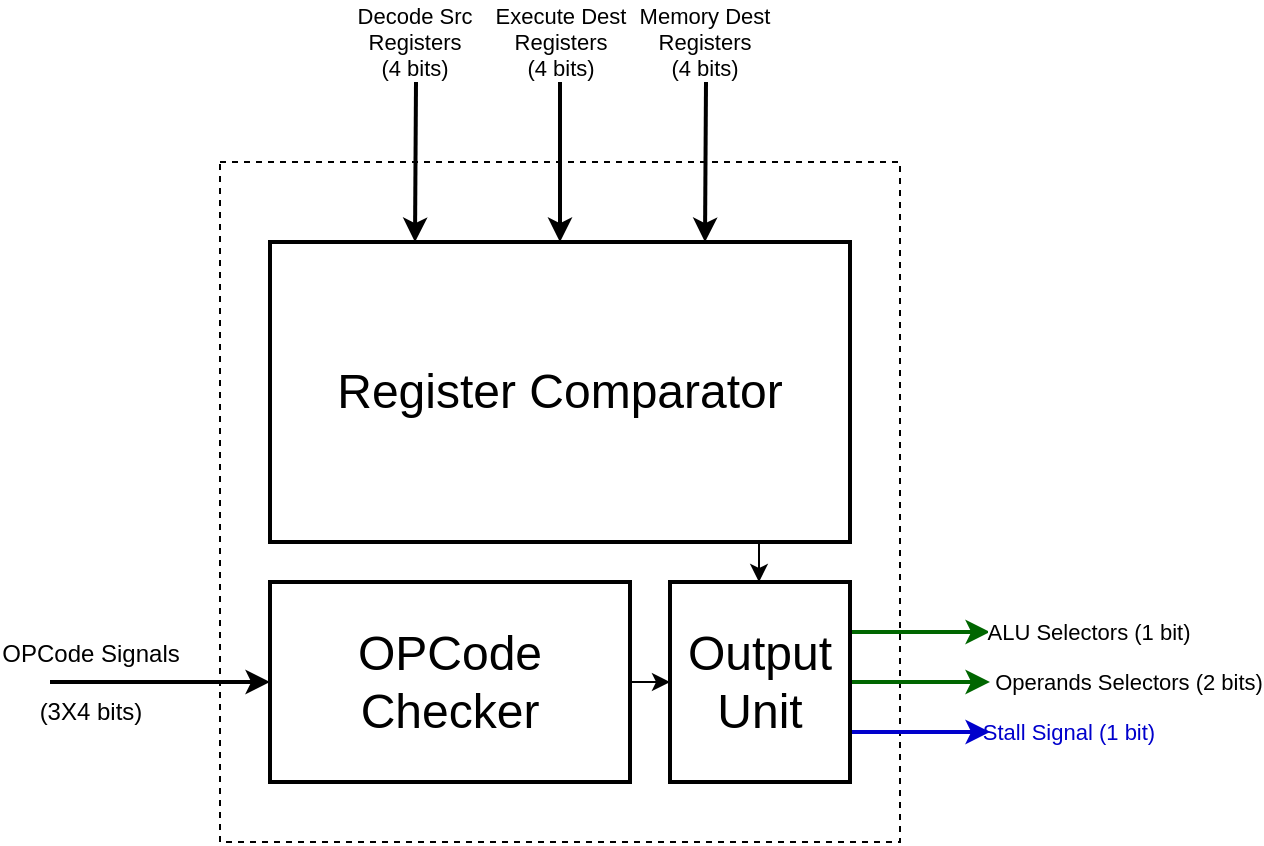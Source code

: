 <mxfile version="12.9.8" type="device"><diagram id="STxIXYpjv5H5BmrNMEXI" name="Page-1"><mxGraphModel dx="1355" dy="774" grid="1" gridSize="10" guides="1" tooltips="1" connect="1" arrows="1" fold="1" page="1" pageScale="1" pageWidth="850" pageHeight="1100" math="0" shadow="0"><root><mxCell id="0"/><mxCell id="1" parent="0"/><mxCell id="WEodlGuXcHnsNnklUAFM-1" value="" style="whiteSpace=wrap;html=1;aspect=fixed;dashed=1;" parent="1" vertex="1"><mxGeometry x="255" y="190" width="340" height="340" as="geometry"/></mxCell><mxCell id="WEodlGuXcHnsNnklUAFM-5" value="&lt;font style=&quot;font-size: 24px&quot;&gt;Register Comparator&lt;/font&gt;" style="rounded=0;whiteSpace=wrap;html=1;strokeWidth=2;" parent="1" vertex="1"><mxGeometry x="280" y="230" width="290" height="150" as="geometry"/></mxCell><mxCell id="WEodlGuXcHnsNnklUAFM-16" value="ALU Selectors (1 bit)" style="edgeStyle=orthogonalEdgeStyle;rounded=0;orthogonalLoop=1;jettySize=auto;html=1;exitX=1;exitY=0.25;exitDx=0;exitDy=0;strokeWidth=2;strokeColor=#006600;" parent="1" source="WEodlGuXcHnsNnklUAFM-6" edge="1"><mxGeometry x="1" y="50" relative="1" as="geometry"><mxPoint x="640" y="425" as="targetPoint"/><mxPoint x="50" y="50" as="offset"/></mxGeometry></mxCell><mxCell id="WEodlGuXcHnsNnklUAFM-17" value="&lt;font color=&quot;#0000cc&quot;&gt;Stall Signal (1 bit)&lt;/font&gt;" style="edgeStyle=orthogonalEdgeStyle;rounded=0;orthogonalLoop=1;jettySize=auto;html=1;exitX=1;exitY=0.75;exitDx=0;exitDy=0;strokeWidth=2;strokeColor=#0000CC;labelBackgroundColor=none;" parent="1" source="WEodlGuXcHnsNnklUAFM-6" edge="1"><mxGeometry x="1" y="40" relative="1" as="geometry"><mxPoint x="640" y="475" as="targetPoint"/><mxPoint x="40" y="40" as="offset"/></mxGeometry></mxCell><mxCell id="ZFkU2icvNm-uy26dgXfL-3" value="Operands Selectors (2 bits)" style="edgeStyle=orthogonalEdgeStyle;rounded=0;orthogonalLoop=1;jettySize=auto;html=1;exitX=1;exitY=0.5;exitDx=0;exitDy=0;labelBackgroundColor=none;strokeWidth=2;strokeColor=#006600;" edge="1" parent="1" source="WEodlGuXcHnsNnklUAFM-6"><mxGeometry x="1" y="70" relative="1" as="geometry"><mxPoint x="640" y="450" as="targetPoint"/><mxPoint x="70" y="70" as="offset"/></mxGeometry></mxCell><mxCell id="WEodlGuXcHnsNnklUAFM-6" value="&lt;font style=&quot;font-size: 24px&quot;&gt;Output Unit&lt;/font&gt;" style="rounded=0;whiteSpace=wrap;html=1;strokeWidth=2;" parent="1" vertex="1"><mxGeometry x="480" y="400" width="90" height="100" as="geometry"/></mxCell><mxCell id="ZFkU2icvNm-uy26dgXfL-1" style="edgeStyle=orthogonalEdgeStyle;rounded=0;orthogonalLoop=1;jettySize=auto;html=1;exitX=1;exitY=0.5;exitDx=0;exitDy=0;entryX=0;entryY=0.5;entryDx=0;entryDy=0;" edge="1" parent="1" source="WEodlGuXcHnsNnklUAFM-7" target="WEodlGuXcHnsNnklUAFM-6"><mxGeometry relative="1" as="geometry"/></mxCell><mxCell id="WEodlGuXcHnsNnklUAFM-7" value="&lt;font style=&quot;font-size: 24px&quot;&gt;OPCode Checker&lt;/font&gt;" style="rounded=0;whiteSpace=wrap;html=1;strokeWidth=2;" parent="1" vertex="1"><mxGeometry x="280" y="400" width="180" height="100" as="geometry"/></mxCell><mxCell id="WEodlGuXcHnsNnklUAFM-11" value="" style="endArrow=classic;html=1;" parent="1" edge="1"><mxGeometry width="50" height="50" relative="1" as="geometry"><mxPoint x="524.5" y="380" as="sourcePoint"/><mxPoint x="524.5" y="400" as="targetPoint"/></mxGeometry></mxCell><mxCell id="WEodlGuXcHnsNnklUAFM-12" value="&lt;font style=&quot;font-size: 12px&quot;&gt;OPCode Signals &lt;br&gt;&lt;br&gt;(3X4 bits)&lt;/font&gt;" style="endArrow=classic;html=1;entryX=0;entryY=0.5;entryDx=0;entryDy=0;strokeWidth=2;labelBackgroundColor=none;" parent="1" target="WEodlGuXcHnsNnklUAFM-7" edge="1"><mxGeometry x="-0.636" width="50" height="50" relative="1" as="geometry"><mxPoint x="170" y="450" as="sourcePoint"/><mxPoint x="220" y="440" as="targetPoint"/><mxPoint as="offset"/></mxGeometry></mxCell><mxCell id="WEodlGuXcHnsNnklUAFM-13" value="Decode Src &lt;br&gt;Registers&lt;br&gt;(4 bits)" style="endArrow=classic;html=1;strokeWidth=2;entryX=0.25;entryY=0;entryDx=0;entryDy=0;" parent="1" target="WEodlGuXcHnsNnklUAFM-5" edge="1"><mxGeometry x="-1" y="-20" width="50" height="50" relative="1" as="geometry"><mxPoint x="353" y="150" as="sourcePoint"/><mxPoint x="390" y="100" as="targetPoint"/><mxPoint x="19" y="-20" as="offset"/></mxGeometry></mxCell><mxCell id="WEodlGuXcHnsNnklUAFM-14" value="Execute Dest&lt;br&gt;Registers&lt;br&gt;(4 bits)" style="endArrow=classic;html=1;strokeWidth=2;entryX=0.5;entryY=0;entryDx=0;entryDy=0;" parent="1" target="WEodlGuXcHnsNnklUAFM-5" edge="1"><mxGeometry x="-1" y="-20" width="50" height="50" relative="1" as="geometry"><mxPoint x="425" y="150" as="sourcePoint"/><mxPoint x="362.5" y="240" as="targetPoint"/><mxPoint x="20" y="-20" as="offset"/></mxGeometry></mxCell><mxCell id="WEodlGuXcHnsNnklUAFM-15" value="Memory Dest&lt;br&gt;Registers&lt;br&gt;(4 bits)" style="endArrow=classic;html=1;strokeWidth=2;entryX=0.75;entryY=0;entryDx=0;entryDy=0;" parent="1" target="WEodlGuXcHnsNnklUAFM-5" edge="1"><mxGeometry x="-1" y="-20" width="50" height="50" relative="1" as="geometry"><mxPoint x="498" y="150" as="sourcePoint"/><mxPoint x="372.5" y="250" as="targetPoint"/><mxPoint x="19" y="-20" as="offset"/></mxGeometry></mxCell></root></mxGraphModel></diagram></mxfile>